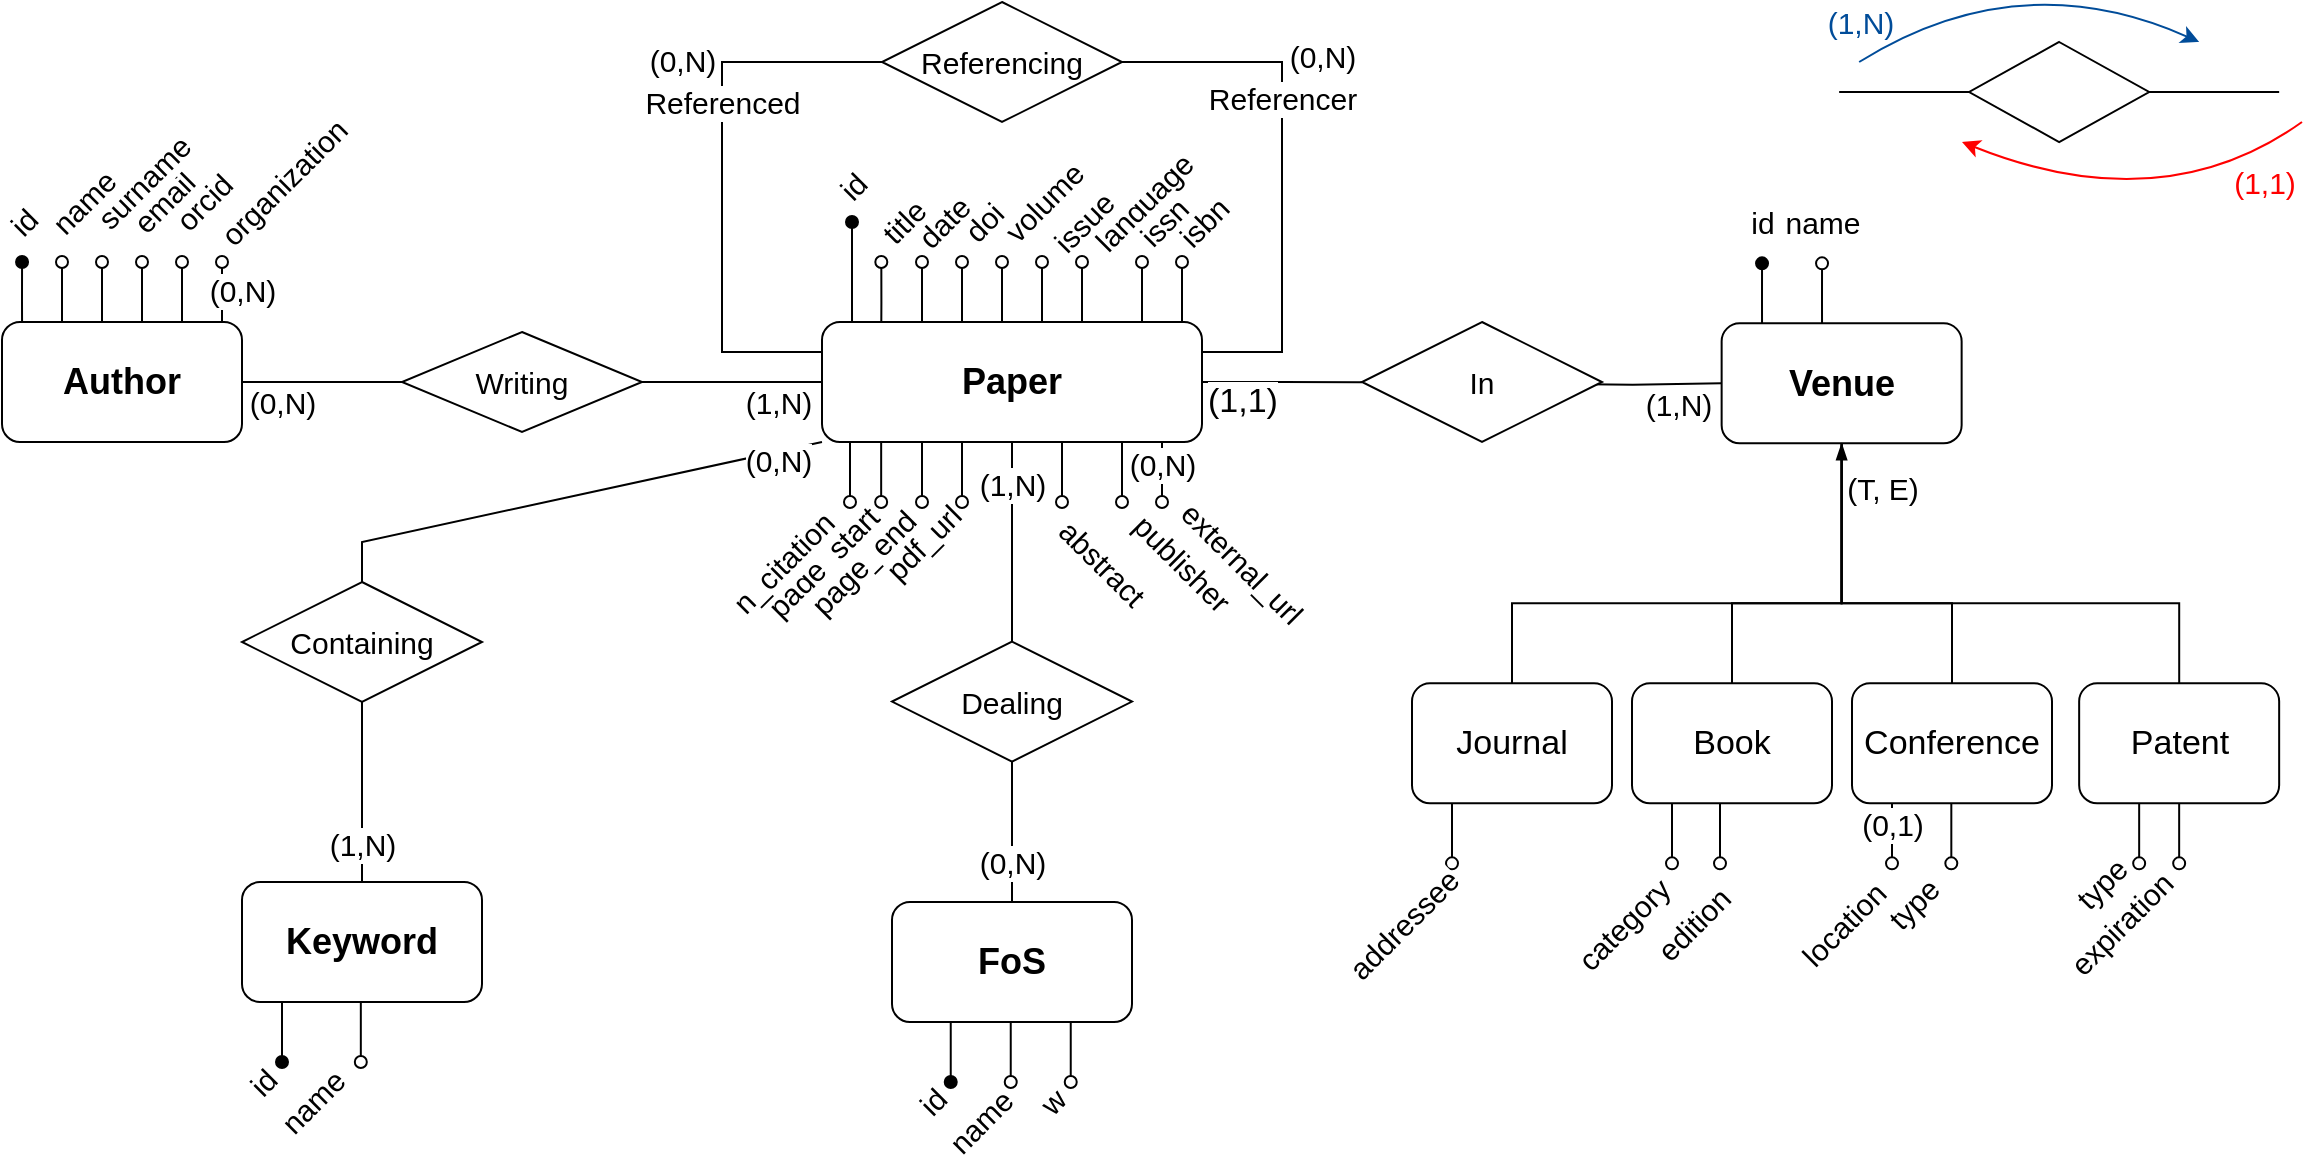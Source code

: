 <mxfile version="20.6.2" type="device"><diagram id="R2lEEEUBdFMjLlhIrx00" name="Page-1"><mxGraphModel dx="1736" dy="1080" grid="1" gridSize="10" guides="1" tooltips="1" connect="1" arrows="1" fold="1" page="1" pageScale="1" pageWidth="850" pageHeight="1100" math="0" shadow="0" extFonts="Permanent Marker^https://fonts.googleapis.com/css?family=Permanent+Marker"><root><mxCell id="0"/><mxCell id="1" parent="0"/><mxCell id="khOR6ba4NT8dTHRpVyi--28" style="edgeStyle=orthogonalEdgeStyle;rounded=0;orthogonalLoop=1;jettySize=auto;html=1;exitX=0.25;exitY=0;exitDx=0;exitDy=0;fontSize=15;endArrow=oval;endFill=1;" parent="1" edge="1"><mxGeometry relative="1" as="geometry"><mxPoint x="10.03" y="240" as="sourcePoint"/><mxPoint x="10.03" y="210" as="targetPoint"/><Array as="points"><mxPoint x="10.03" y="230"/><mxPoint x="10.03" y="230"/></Array></mxGeometry></mxCell><mxCell id="khOR6ba4NT8dTHRpVyi--33" value="id" style="edgeLabel;html=1;align=center;verticalAlign=middle;resizable=0;points=[];fontSize=15;rotation=-45;" parent="khOR6ba4NT8dTHRpVyi--28" vertex="1" connectable="0"><mxGeometry x="-0.244" relative="1" as="geometry"><mxPoint y="-39" as="offset"/></mxGeometry></mxCell><mxCell id="khOR6ba4NT8dTHRpVyi--88" style="edgeStyle=orthogonalEdgeStyle;rounded=0;orthogonalLoop=1;jettySize=auto;html=1;exitX=1;exitY=0.5;exitDx=0;exitDy=0;entryX=0;entryY=0.5;entryDx=0;entryDy=0;strokeWidth=1;fontSize=15;endArrow=none;endFill=0;" parent="1" source="khOR6ba4NT8dTHRpVyi--1" target="khOR6ba4NT8dTHRpVyi--81" edge="1"><mxGeometry relative="1" as="geometry"/></mxCell><mxCell id="khOR6ba4NT8dTHRpVyi--90" value="(0,N)" style="edgeLabel;html=1;align=center;verticalAlign=middle;resizable=0;points=[];fontSize=15;" parent="khOR6ba4NT8dTHRpVyi--88" vertex="1" connectable="0"><mxGeometry x="-0.287" y="-1" relative="1" as="geometry"><mxPoint x="-9" y="9" as="offset"/></mxGeometry></mxCell><mxCell id="khOR6ba4NT8dTHRpVyi--1" value="&lt;font size=&quot;1&quot; style=&quot;&quot;&gt;&lt;b style=&quot;font-size: 18px;&quot;&gt;Author&lt;/b&gt;&lt;/font&gt;" style="rounded=1;whiteSpace=wrap;html=1;" parent="1" vertex="1"><mxGeometry y="240" width="120" height="60" as="geometry"/></mxCell><mxCell id="khOR6ba4NT8dTHRpVyi--83" style="edgeStyle=orthogonalEdgeStyle;rounded=0;orthogonalLoop=1;jettySize=auto;html=1;exitX=1;exitY=0.25;exitDx=0;exitDy=0;entryX=1;entryY=0.5;entryDx=0;entryDy=0;strokeWidth=1;fontSize=15;endArrow=none;endFill=0;" parent="1" source="khOR6ba4NT8dTHRpVyi--5" target="khOR6ba4NT8dTHRpVyi--82" edge="1"><mxGeometry relative="1" as="geometry"><Array as="points"><mxPoint x="640" y="255"/><mxPoint x="640" y="110"/></Array></mxGeometry></mxCell><mxCell id="khOR6ba4NT8dTHRpVyi--85" value="(0,N)" style="edgeLabel;html=1;align=center;verticalAlign=middle;resizable=0;points=[];fontSize=15;" parent="khOR6ba4NT8dTHRpVyi--83" vertex="1" connectable="0"><mxGeometry x="-0.385" relative="1" as="geometry"><mxPoint x="20" y="-107" as="offset"/></mxGeometry></mxCell><mxCell id="khOR6ba4NT8dTHRpVyi--86" value="Referencer" style="edgeLabel;html=1;align=center;verticalAlign=middle;resizable=0;points=[];fontSize=15;" parent="khOR6ba4NT8dTHRpVyi--83" vertex="1" connectable="0"><mxGeometry x="-0.453" y="1" relative="1" as="geometry"><mxPoint x="1" y="-95" as="offset"/></mxGeometry></mxCell><mxCell id="rBlCk48inzjCgXpriZA9-5" style="edgeStyle=orthogonalEdgeStyle;rounded=0;orthogonalLoop=1;jettySize=auto;html=1;exitX=1;exitY=0.5;exitDx=0;exitDy=0;fontSize=17;endArrow=none;endFill=0;" parent="1" source="khOR6ba4NT8dTHRpVyi--5" edge="1"><mxGeometry relative="1" as="geometry"><mxPoint x="680" y="270.095" as="targetPoint"/></mxGeometry></mxCell><mxCell id="rBlCk48inzjCgXpriZA9-6" value="(1,1)" style="edgeLabel;html=1;align=center;verticalAlign=middle;resizable=0;points=[];fontSize=17;" parent="rBlCk48inzjCgXpriZA9-5" vertex="1" connectable="0"><mxGeometry x="-0.231" relative="1" as="geometry"><mxPoint x="-11" y="10" as="offset"/></mxGeometry></mxCell><mxCell id="khOR6ba4NT8dTHRpVyi--5" value="&lt;font size=&quot;1&quot; style=&quot;&quot;&gt;&lt;b style=&quot;font-size: 18px;&quot;&gt;Paper&lt;/b&gt;&lt;/font&gt;" style="rounded=1;whiteSpace=wrap;html=1;" parent="1" vertex="1"><mxGeometry x="410" y="240" width="190" height="60" as="geometry"/></mxCell><mxCell id="khOR6ba4NT8dTHRpVyi--97" style="edgeStyle=orthogonalEdgeStyle;rounded=0;orthogonalLoop=1;jettySize=auto;html=1;exitX=0.5;exitY=0;exitDx=0;exitDy=0;entryX=0.5;entryY=1;entryDx=0;entryDy=0;strokeWidth=1;fontSize=15;endArrow=none;endFill=0;" parent="1" source="khOR6ba4NT8dTHRpVyi--6" target="khOR6ba4NT8dTHRpVyi--92" edge="1"><mxGeometry relative="1" as="geometry"/></mxCell><mxCell id="khOR6ba4NT8dTHRpVyi--111" value="(0,N)" style="edgeLabel;html=1;align=center;verticalAlign=middle;resizable=0;points=[];fontSize=15;" parent="khOR6ba4NT8dTHRpVyi--97" vertex="1" connectable="0"><mxGeometry x="-0.711" y="-1" relative="1" as="geometry"><mxPoint x="-1" y="-10" as="offset"/></mxGeometry></mxCell><mxCell id="khOR6ba4NT8dTHRpVyi--6" value="&lt;font size=&quot;1&quot; style=&quot;&quot;&gt;&lt;b style=&quot;font-size: 18px;&quot;&gt;FoS&lt;/b&gt;&lt;/font&gt;" style="rounded=1;whiteSpace=wrap;html=1;" parent="1" vertex="1"><mxGeometry x="445" y="530" width="120" height="60" as="geometry"/></mxCell><mxCell id="mWLMtVnE_0PolQbJzcPT-12" style="edgeStyle=orthogonalEdgeStyle;rounded=0;orthogonalLoop=1;jettySize=auto;html=1;exitX=0.5;exitY=0;exitDx=0;exitDy=0;entryX=0.5;entryY=1;entryDx=0;entryDy=0;fontSize=15;endArrow=none;endFill=0;" parent="1" source="khOR6ba4NT8dTHRpVyi--7" target="mWLMtVnE_0PolQbJzcPT-7" edge="1"><mxGeometry relative="1" as="geometry"/></mxCell><mxCell id="mWLMtVnE_0PolQbJzcPT-13" value="(1,N)" style="edgeLabel;html=1;align=center;verticalAlign=middle;resizable=0;points=[];fontSize=15;" parent="mWLMtVnE_0PolQbJzcPT-12" vertex="1" connectable="0"><mxGeometry x="-0.281" y="1" relative="1" as="geometry"><mxPoint x="1" y="13" as="offset"/></mxGeometry></mxCell><mxCell id="khOR6ba4NT8dTHRpVyi--7" value="&lt;font size=&quot;1&quot; style=&quot;&quot;&gt;&lt;b style=&quot;font-size: 18px;&quot;&gt;Keyword&lt;/b&gt;&lt;/font&gt;" style="rounded=1;whiteSpace=wrap;html=1;" parent="1" vertex="1"><mxGeometry x="120" y="520" width="120" height="60" as="geometry"/></mxCell><mxCell id="khOR6ba4NT8dTHRpVyi--8" value="&lt;font size=&quot;1&quot; style=&quot;&quot;&gt;&lt;b style=&quot;font-size: 18px;&quot;&gt;Venue&lt;/b&gt;&lt;/font&gt;" style="rounded=1;whiteSpace=wrap;html=1;" parent="1" vertex="1"><mxGeometry x="859.82" y="240.67" width="120" height="60" as="geometry"/></mxCell><mxCell id="khOR6ba4NT8dTHRpVyi--34" style="edgeStyle=orthogonalEdgeStyle;rounded=0;orthogonalLoop=1;jettySize=auto;html=1;exitX=0.25;exitY=0;exitDx=0;exitDy=0;fontSize=15;endArrow=oval;endFill=0;" parent="1" edge="1"><mxGeometry relative="1" as="geometry"><mxPoint x="30" y="240" as="sourcePoint"/><mxPoint x="30" y="210" as="targetPoint"/><Array as="points"><mxPoint x="30" y="230"/><mxPoint x="30" y="230"/></Array></mxGeometry></mxCell><mxCell id="khOR6ba4NT8dTHRpVyi--35" value="name" style="edgeLabel;html=1;align=center;verticalAlign=middle;resizable=0;points=[];fontSize=15;rotation=-45;" parent="khOR6ba4NT8dTHRpVyi--34" vertex="1" connectable="0"><mxGeometry x="-0.244" relative="1" as="geometry"><mxPoint x="10" y="-49" as="offset"/></mxGeometry></mxCell><mxCell id="khOR6ba4NT8dTHRpVyi--36" style="edgeStyle=orthogonalEdgeStyle;rounded=0;orthogonalLoop=1;jettySize=auto;html=1;exitX=0.25;exitY=0;exitDx=0;exitDy=0;fontSize=15;endArrow=oval;endFill=0;" parent="1" edge="1"><mxGeometry relative="1" as="geometry"><mxPoint x="110" y="240" as="sourcePoint"/><mxPoint x="110" y="210" as="targetPoint"/><Array as="points"><mxPoint x="110" y="230"/><mxPoint x="110" y="230"/></Array></mxGeometry></mxCell><mxCell id="khOR6ba4NT8dTHRpVyi--37" value="organization" style="edgeLabel;html=1;align=center;verticalAlign=middle;resizable=0;points=[];fontSize=15;rotation=-45;" parent="khOR6ba4NT8dTHRpVyi--36" vertex="1" connectable="0"><mxGeometry x="-0.244" relative="1" as="geometry"><mxPoint x="30" y="-59" as="offset"/></mxGeometry></mxCell><mxCell id="khOR6ba4NT8dTHRpVyi--38" value="(0,N)" style="edgeLabel;html=1;align=center;verticalAlign=middle;resizable=0;points=[];fontSize=15;" parent="khOR6ba4NT8dTHRpVyi--36" vertex="1" connectable="0"><mxGeometry relative="1" as="geometry"><mxPoint x="10" y="-1" as="offset"/></mxGeometry></mxCell><mxCell id="khOR6ba4NT8dTHRpVyi--42" style="edgeStyle=orthogonalEdgeStyle;rounded=0;orthogonalLoop=1;jettySize=auto;html=1;exitX=0.25;exitY=0;exitDx=0;exitDy=0;fontSize=15;endArrow=oval;endFill=1;" parent="1" edge="1"><mxGeometry relative="1" as="geometry"><mxPoint x="880.02" y="240.67" as="sourcePoint"/><mxPoint x="880.02" y="210.67" as="targetPoint"/><Array as="points"><mxPoint x="880.02" y="230.67"/><mxPoint x="880.02" y="230.67"/></Array></mxGeometry></mxCell><mxCell id="khOR6ba4NT8dTHRpVyi--43" value="id" style="edgeLabel;html=1;align=center;verticalAlign=middle;resizable=0;points=[];fontSize=15;" parent="khOR6ba4NT8dTHRpVyi--42" vertex="1" connectable="0"><mxGeometry x="-0.244" relative="1" as="geometry"><mxPoint y="-39" as="offset"/></mxGeometry></mxCell><mxCell id="khOR6ba4NT8dTHRpVyi--44" style="edgeStyle=orthogonalEdgeStyle;rounded=0;orthogonalLoop=1;jettySize=auto;html=1;exitX=0.25;exitY=0;exitDx=0;exitDy=0;fontSize=15;endArrow=oval;endFill=0;" parent="1" edge="1"><mxGeometry relative="1" as="geometry"><mxPoint x="910.02" y="240.67" as="sourcePoint"/><mxPoint x="910.02" y="210.67" as="targetPoint"/><Array as="points"><mxPoint x="910.02" y="230.67"/><mxPoint x="910.02" y="230.67"/></Array></mxGeometry></mxCell><mxCell id="khOR6ba4NT8dTHRpVyi--45" value="name" style="edgeLabel;html=1;align=center;verticalAlign=middle;resizable=0;points=[];fontSize=15;" parent="khOR6ba4NT8dTHRpVyi--44" vertex="1" connectable="0"><mxGeometry x="-0.244" relative="1" as="geometry"><mxPoint y="-39" as="offset"/></mxGeometry></mxCell><mxCell id="khOR6ba4NT8dTHRpVyi--46" style="edgeStyle=orthogonalEdgeStyle;rounded=0;orthogonalLoop=1;jettySize=auto;html=1;exitX=0.25;exitY=0;exitDx=0;exitDy=0;fontSize=15;endArrow=oval;endFill=1;" parent="1" edge="1"><mxGeometry relative="1" as="geometry"><mxPoint x="425.01" y="240.0" as="sourcePoint"/><mxPoint x="425" y="190" as="targetPoint"/><Array as="points"><mxPoint x="425.01" y="230"/><mxPoint x="425.01" y="230"/></Array></mxGeometry></mxCell><mxCell id="khOR6ba4NT8dTHRpVyi--47" value="id" style="edgeLabel;html=1;align=center;verticalAlign=middle;resizable=0;points=[];fontSize=15;rotation=-45;" parent="khOR6ba4NT8dTHRpVyi--46" vertex="1" connectable="0"><mxGeometry x="-0.244" relative="1" as="geometry"><mxPoint y="-49" as="offset"/></mxGeometry></mxCell><mxCell id="khOR6ba4NT8dTHRpVyi--48" style="edgeStyle=orthogonalEdgeStyle;rounded=0;orthogonalLoop=1;jettySize=auto;html=1;exitX=0.25;exitY=0;exitDx=0;exitDy=0;fontSize=15;endArrow=oval;endFill=0;" parent="1" edge="1"><mxGeometry relative="1" as="geometry"><mxPoint x="439.66" y="240.0" as="sourcePoint"/><mxPoint x="439.66" y="210.0" as="targetPoint"/><Array as="points"><mxPoint x="439.66" y="230"/><mxPoint x="439.66" y="230"/></Array></mxGeometry></mxCell><mxCell id="khOR6ba4NT8dTHRpVyi--49" value="title" style="edgeLabel;html=1;align=center;verticalAlign=middle;resizable=0;points=[];fontSize=15;rotation=-45;" parent="khOR6ba4NT8dTHRpVyi--48" vertex="1" connectable="0"><mxGeometry x="-0.244" relative="1" as="geometry"><mxPoint x="10" y="-39" as="offset"/></mxGeometry></mxCell><mxCell id="khOR6ba4NT8dTHRpVyi--50" style="edgeStyle=orthogonalEdgeStyle;rounded=0;orthogonalLoop=1;jettySize=auto;html=1;exitX=0.25;exitY=0;exitDx=0;exitDy=0;fontSize=15;endArrow=oval;endFill=0;" parent="1" edge="1"><mxGeometry relative="1" as="geometry"><mxPoint x="460" y="240.0" as="sourcePoint"/><mxPoint x="460" y="210" as="targetPoint"/><Array as="points"><mxPoint x="460" y="230"/><mxPoint x="460" y="230"/></Array></mxGeometry></mxCell><mxCell id="khOR6ba4NT8dTHRpVyi--51" value="date" style="edgeLabel;html=1;align=center;verticalAlign=middle;resizable=0;points=[];fontSize=15;rotation=-45;" parent="khOR6ba4NT8dTHRpVyi--50" vertex="1" connectable="0"><mxGeometry x="-0.244" relative="1" as="geometry"><mxPoint x="10" y="-39" as="offset"/></mxGeometry></mxCell><mxCell id="khOR6ba4NT8dTHRpVyi--52" style="edgeStyle=orthogonalEdgeStyle;rounded=0;orthogonalLoop=1;jettySize=auto;html=1;exitX=0.25;exitY=0;exitDx=0;exitDy=0;fontSize=15;endArrow=oval;endFill=0;" parent="1" edge="1"><mxGeometry relative="1" as="geometry"><mxPoint x="480" y="240.0" as="sourcePoint"/><mxPoint x="480" y="210.0" as="targetPoint"/><Array as="points"><mxPoint x="480" y="230"/><mxPoint x="480" y="230"/></Array></mxGeometry></mxCell><mxCell id="khOR6ba4NT8dTHRpVyi--53" value="doi" style="edgeLabel;html=1;align=center;verticalAlign=middle;resizable=0;points=[];fontSize=15;rotation=-45;" parent="khOR6ba4NT8dTHRpVyi--52" vertex="1" connectable="0"><mxGeometry x="-0.244" relative="1" as="geometry"><mxPoint x="10" y="-39" as="offset"/></mxGeometry></mxCell><mxCell id="khOR6ba4NT8dTHRpVyi--61" style="edgeStyle=orthogonalEdgeStyle;rounded=0;orthogonalLoop=1;jettySize=auto;html=1;exitX=0.25;exitY=1;exitDx=0;exitDy=0;strokeWidth=1;fontSize=15;endArrow=oval;endFill=0;" parent="1" edge="1"><mxGeometry relative="1" as="geometry"><mxPoint x="439.58" y="300" as="sourcePoint"/><mxPoint x="439.58" y="330" as="targetPoint"/></mxGeometry></mxCell><mxCell id="khOR6ba4NT8dTHRpVyi--62" value="page_start" style="edgeLabel;html=1;align=center;verticalAlign=middle;resizable=0;points=[];fontSize=15;rotation=-45;" parent="khOR6ba4NT8dTHRpVyi--61" vertex="1" connectable="0"><mxGeometry x="-0.727" relative="1" as="geometry"><mxPoint x="-30" y="56" as="offset"/></mxGeometry></mxCell><mxCell id="khOR6ba4NT8dTHRpVyi--63" style="edgeStyle=orthogonalEdgeStyle;rounded=0;orthogonalLoop=1;jettySize=auto;html=1;exitX=0.25;exitY=1;exitDx=0;exitDy=0;strokeWidth=1;fontSize=15;endArrow=oval;endFill=0;" parent="1" edge="1"><mxGeometry relative="1" as="geometry"><mxPoint x="460" y="300" as="sourcePoint"/><mxPoint x="460" y="330" as="targetPoint"/></mxGeometry></mxCell><mxCell id="khOR6ba4NT8dTHRpVyi--64" value="page_end" style="edgeLabel;html=1;align=center;verticalAlign=middle;resizable=0;points=[];fontSize=15;rotation=-45;" parent="khOR6ba4NT8dTHRpVyi--63" vertex="1" connectable="0"><mxGeometry x="-0.727" relative="1" as="geometry"><mxPoint x="-30" y="56" as="offset"/></mxGeometry></mxCell><mxCell id="khOR6ba4NT8dTHRpVyi--65" style="edgeStyle=orthogonalEdgeStyle;rounded=0;orthogonalLoop=1;jettySize=auto;html=1;exitX=0.25;exitY=1;exitDx=0;exitDy=0;strokeWidth=1;fontSize=15;endArrow=oval;endFill=0;" parent="1" edge="1"><mxGeometry relative="1" as="geometry"><mxPoint x="424" y="300" as="sourcePoint"/><mxPoint x="424" y="330" as="targetPoint"/></mxGeometry></mxCell><mxCell id="khOR6ba4NT8dTHRpVyi--66" value="n_citation" style="edgeLabel;html=1;align=center;verticalAlign=middle;resizable=0;points=[];fontSize=15;rotation=-45;" parent="khOR6ba4NT8dTHRpVyi--65" vertex="1" connectable="0"><mxGeometry x="-0.727" relative="1" as="geometry"><mxPoint x="-34" y="56" as="offset"/></mxGeometry></mxCell><mxCell id="khOR6ba4NT8dTHRpVyi--69" style="edgeStyle=orthogonalEdgeStyle;rounded=0;orthogonalLoop=1;jettySize=auto;html=1;exitX=0.25;exitY=1;exitDx=0;exitDy=0;strokeWidth=1;fontSize=15;endArrow=oval;endFill=0;" parent="1" edge="1"><mxGeometry relative="1" as="geometry"><mxPoint x="560.0" y="300" as="sourcePoint"/><mxPoint x="560.0" y="330.0" as="targetPoint"/></mxGeometry></mxCell><mxCell id="khOR6ba4NT8dTHRpVyi--70" value="publisher" style="edgeLabel;html=1;align=center;verticalAlign=middle;resizable=0;points=[];fontSize=15;rotation=45;" parent="khOR6ba4NT8dTHRpVyi--69" vertex="1" connectable="0"><mxGeometry x="-0.727" relative="1" as="geometry"><mxPoint x="30" y="56" as="offset"/></mxGeometry></mxCell><mxCell id="khOR6ba4NT8dTHRpVyi--89" style="edgeStyle=orthogonalEdgeStyle;rounded=0;orthogonalLoop=1;jettySize=auto;html=1;exitX=1;exitY=0.5;exitDx=0;exitDy=0;entryX=0;entryY=0.5;entryDx=0;entryDy=0;strokeWidth=1;fontSize=15;endArrow=none;endFill=0;" parent="1" source="khOR6ba4NT8dTHRpVyi--81" target="khOR6ba4NT8dTHRpVyi--5" edge="1"><mxGeometry relative="1" as="geometry"/></mxCell><mxCell id="khOR6ba4NT8dTHRpVyi--91" value="(1,N)" style="edgeLabel;html=1;align=center;verticalAlign=middle;resizable=0;points=[];fontSize=15;" parent="khOR6ba4NT8dTHRpVyi--89" vertex="1" connectable="0"><mxGeometry x="0.743" relative="1" as="geometry"><mxPoint x="-11" y="10" as="offset"/></mxGeometry></mxCell><mxCell id="khOR6ba4NT8dTHRpVyi--81" value="Writing" style="shape=rhombus;perimeter=rhombusPerimeter;whiteSpace=wrap;html=1;align=center;fontSize=15;" parent="1" vertex="1"><mxGeometry x="200" y="245" width="120" height="50" as="geometry"/></mxCell><mxCell id="khOR6ba4NT8dTHRpVyi--84" style="edgeStyle=orthogonalEdgeStyle;rounded=0;orthogonalLoop=1;jettySize=auto;html=1;exitX=0;exitY=0.5;exitDx=0;exitDy=0;entryX=0;entryY=0.25;entryDx=0;entryDy=0;strokeWidth=1;fontSize=15;endArrow=none;endFill=0;" parent="1" source="khOR6ba4NT8dTHRpVyi--82" target="khOR6ba4NT8dTHRpVyi--5" edge="1"><mxGeometry relative="1" as="geometry"><Array as="points"><mxPoint x="360" y="110"/><mxPoint x="360" y="255"/></Array></mxGeometry></mxCell><mxCell id="khOR6ba4NT8dTHRpVyi--87" value="Referenced" style="edgeLabel;html=1;align=center;verticalAlign=middle;resizable=0;points=[];fontSize=15;" parent="khOR6ba4NT8dTHRpVyi--84" vertex="1" connectable="0"><mxGeometry x="0.514" y="1" relative="1" as="geometry"><mxPoint x="-1" y="-108" as="offset"/></mxGeometry></mxCell><mxCell id="j9u3oQHftUswpdvVlo3_-1" value="&lt;span style=&quot;font-size: 15px;&quot;&gt;(0,N)&lt;/span&gt;" style="edgeLabel;html=1;align=center;verticalAlign=middle;resizable=0;points=[];" vertex="1" connectable="0" parent="khOR6ba4NT8dTHRpVyi--84"><mxGeometry x="-0.425" y="-1" relative="1" as="geometry"><mxPoint x="-21" as="offset"/></mxGeometry></mxCell><mxCell id="khOR6ba4NT8dTHRpVyi--82" value="Referencing" style="shape=rhombus;perimeter=rhombusPerimeter;whiteSpace=wrap;html=1;align=center;fontSize=15;" parent="1" vertex="1"><mxGeometry x="440" y="80" width="120" height="60" as="geometry"/></mxCell><mxCell id="khOR6ba4NT8dTHRpVyi--92" value="Dealing" style="shape=rhombus;perimeter=rhombusPerimeter;whiteSpace=wrap;html=1;align=center;fontSize=15;" parent="1" vertex="1"><mxGeometry x="445" y="399.79" width="120" height="60" as="geometry"/></mxCell><mxCell id="khOR6ba4NT8dTHRpVyi--98" style="edgeStyle=orthogonalEdgeStyle;rounded=0;orthogonalLoop=1;jettySize=auto;html=1;exitX=0.25;exitY=0;exitDx=0;exitDy=0;fontSize=15;endArrow=oval;endFill=0;" parent="1" edge="1"><mxGeometry relative="1" as="geometry"><mxPoint x="500" y="240" as="sourcePoint"/><mxPoint x="500" y="210" as="targetPoint"/><Array as="points"><mxPoint x="500" y="230"/><mxPoint x="500" y="230"/></Array></mxGeometry></mxCell><mxCell id="khOR6ba4NT8dTHRpVyi--99" value="volume" style="edgeLabel;html=1;align=center;verticalAlign=middle;resizable=0;points=[];fontSize=15;rotation=-45;" parent="khOR6ba4NT8dTHRpVyi--98" vertex="1" connectable="0"><mxGeometry x="-0.244" relative="1" as="geometry"><mxPoint x="20" y="-49" as="offset"/></mxGeometry></mxCell><mxCell id="khOR6ba4NT8dTHRpVyi--100" style="edgeStyle=orthogonalEdgeStyle;rounded=0;orthogonalLoop=1;jettySize=auto;html=1;exitX=0.25;exitY=0;exitDx=0;exitDy=0;fontSize=15;endArrow=oval;endFill=0;" parent="1" edge="1"><mxGeometry relative="1" as="geometry"><mxPoint x="520" y="240" as="sourcePoint"/><mxPoint x="520" y="210" as="targetPoint"/><Array as="points"><mxPoint x="520" y="230"/><mxPoint x="520" y="230"/></Array></mxGeometry></mxCell><mxCell id="khOR6ba4NT8dTHRpVyi--101" value="issue" style="edgeLabel;html=1;align=center;verticalAlign=middle;resizable=0;points=[];fontSize=15;rotation=-45;" parent="khOR6ba4NT8dTHRpVyi--100" vertex="1" connectable="0"><mxGeometry x="-0.244" relative="1" as="geometry"><mxPoint x="20" y="-39" as="offset"/></mxGeometry></mxCell><mxCell id="khOR6ba4NT8dTHRpVyi--104" style="edgeStyle=orthogonalEdgeStyle;rounded=0;orthogonalLoop=1;jettySize=auto;html=1;exitX=0.25;exitY=1;exitDx=0;exitDy=0;strokeWidth=1;fontSize=15;endArrow=oval;endFill=0;" parent="1" edge="1"><mxGeometry relative="1" as="geometry"><mxPoint x="504.37" y="590" as="sourcePoint"/><mxPoint x="504.37" y="620" as="targetPoint"/></mxGeometry></mxCell><mxCell id="khOR6ba4NT8dTHRpVyi--105" value="name" style="edgeLabel;html=1;align=center;verticalAlign=middle;resizable=0;points=[];fontSize=15;rotation=-45;" parent="khOR6ba4NT8dTHRpVyi--104" vertex="1" connectable="0"><mxGeometry x="-0.727" relative="1" as="geometry"><mxPoint x="-16" y="46" as="offset"/></mxGeometry></mxCell><mxCell id="khOR6ba4NT8dTHRpVyi--106" style="edgeStyle=orthogonalEdgeStyle;rounded=0;orthogonalLoop=1;jettySize=auto;html=1;exitX=0.25;exitY=1;exitDx=0;exitDy=0;strokeWidth=1;fontSize=15;endArrow=oval;endFill=0;" parent="1" edge="1"><mxGeometry relative="1" as="geometry"><mxPoint x="534.37" y="590" as="sourcePoint"/><mxPoint x="534.37" y="620" as="targetPoint"/></mxGeometry></mxCell><mxCell id="khOR6ba4NT8dTHRpVyi--107" value="w" style="edgeLabel;html=1;align=center;verticalAlign=middle;resizable=0;points=[];fontSize=15;rotation=-45;" parent="khOR6ba4NT8dTHRpVyi--106" vertex="1" connectable="0"><mxGeometry x="-0.727" relative="1" as="geometry"><mxPoint x="-10" y="36" as="offset"/></mxGeometry></mxCell><mxCell id="khOR6ba4NT8dTHRpVyi--108" style="edgeStyle=orthogonalEdgeStyle;rounded=0;orthogonalLoop=1;jettySize=auto;html=1;exitX=0.25;exitY=1;exitDx=0;exitDy=0;strokeWidth=1;fontSize=15;endArrow=oval;endFill=1;" parent="1" edge="1"><mxGeometry relative="1" as="geometry"><mxPoint x="474.37" y="590" as="sourcePoint"/><mxPoint x="474.37" y="620" as="targetPoint"/></mxGeometry></mxCell><mxCell id="khOR6ba4NT8dTHRpVyi--109" value="id" style="edgeLabel;html=1;align=center;verticalAlign=middle;resizable=0;points=[];fontSize=15;rotation=-45;" parent="khOR6ba4NT8dTHRpVyi--108" vertex="1" connectable="0"><mxGeometry x="-0.727" relative="1" as="geometry"><mxPoint x="-10" y="36" as="offset"/></mxGeometry></mxCell><mxCell id="mWLMtVnE_0PolQbJzcPT-1" style="edgeStyle=orthogonalEdgeStyle;rounded=0;orthogonalLoop=1;jettySize=auto;html=1;exitX=0.25;exitY=1;exitDx=0;exitDy=0;strokeWidth=1;fontSize=15;endArrow=oval;endFill=1;" parent="1" edge="1"><mxGeometry relative="1" as="geometry"><mxPoint x="140" y="580" as="sourcePoint"/><mxPoint x="140" y="610" as="targetPoint"/></mxGeometry></mxCell><mxCell id="mWLMtVnE_0PolQbJzcPT-2" value="id" style="edgeLabel;html=1;align=center;verticalAlign=middle;resizable=0;points=[];fontSize=15;rotation=-45;" parent="mWLMtVnE_0PolQbJzcPT-1" vertex="1" connectable="0"><mxGeometry x="-0.727" relative="1" as="geometry"><mxPoint x="-10" y="36" as="offset"/></mxGeometry></mxCell><mxCell id="mWLMtVnE_0PolQbJzcPT-3" style="edgeStyle=orthogonalEdgeStyle;rounded=0;orthogonalLoop=1;jettySize=auto;html=1;exitX=0.25;exitY=1;exitDx=0;exitDy=0;strokeWidth=1;fontSize=15;endArrow=oval;endFill=0;" parent="1" edge="1"><mxGeometry relative="1" as="geometry"><mxPoint x="179.41" y="580" as="sourcePoint"/><mxPoint x="179.41" y="610" as="targetPoint"/></mxGeometry></mxCell><mxCell id="mWLMtVnE_0PolQbJzcPT-4" value="name" style="edgeLabel;html=1;align=center;verticalAlign=middle;resizable=0;points=[];fontSize=15;rotation=-45;" parent="mWLMtVnE_0PolQbJzcPT-3" vertex="1" connectable="0"><mxGeometry x="-0.727" relative="1" as="geometry"><mxPoint x="-25" y="46" as="offset"/></mxGeometry></mxCell><mxCell id="mWLMtVnE_0PolQbJzcPT-7" value="Containing" style="shape=rhombus;perimeter=rhombusPerimeter;whiteSpace=wrap;html=1;align=center;fontSize=15;" parent="1" vertex="1"><mxGeometry x="120" y="370" width="120" height="60" as="geometry"/></mxCell><mxCell id="mWLMtVnE_0PolQbJzcPT-10" value="" style="endArrow=none;html=1;rounded=0;exitX=0.5;exitY=0;exitDx=0;exitDy=0;entryX=0;entryY=1;entryDx=0;entryDy=0;" parent="1" source="mWLMtVnE_0PolQbJzcPT-7" target="khOR6ba4NT8dTHRpVyi--5" edge="1"><mxGeometry width="50" height="50" relative="1" as="geometry"><mxPoint x="500" y="480" as="sourcePoint"/><mxPoint x="550" y="430" as="targetPoint"/><Array as="points"><mxPoint x="180" y="350"/></Array></mxGeometry></mxCell><mxCell id="mWLMtVnE_0PolQbJzcPT-11" value="(0,N)" style="edgeLabel;html=1;align=center;verticalAlign=middle;resizable=0;points=[];fontSize=15;" parent="mWLMtVnE_0PolQbJzcPT-10" vertex="1" connectable="0"><mxGeometry x="0.232" y="3" relative="1" as="geometry"><mxPoint x="74" y="-9" as="offset"/></mxGeometry></mxCell><mxCell id="mWLMtVnE_0PolQbJzcPT-14" style="edgeStyle=orthogonalEdgeStyle;rounded=0;orthogonalLoop=1;jettySize=auto;html=1;exitX=0.25;exitY=1;exitDx=0;exitDy=0;strokeWidth=1;fontSize=15;endArrow=oval;endFill=0;" parent="1" edge="1"><mxGeometry relative="1" as="geometry"><mxPoint x="530" y="300" as="sourcePoint"/><mxPoint x="530" y="330.0" as="targetPoint"/></mxGeometry></mxCell><mxCell id="mWLMtVnE_0PolQbJzcPT-15" value="abstract" style="edgeLabel;html=1;align=center;verticalAlign=middle;resizable=0;points=[];fontSize=15;rotation=45;" parent="mWLMtVnE_0PolQbJzcPT-14" vertex="1" connectable="0"><mxGeometry x="-0.727" relative="1" as="geometry"><mxPoint x="20" y="56" as="offset"/></mxGeometry></mxCell><mxCell id="mWLMtVnE_0PolQbJzcPT-17" style="edgeStyle=orthogonalEdgeStyle;rounded=0;orthogonalLoop=1;jettySize=auto;html=1;exitX=0.25;exitY=0;exitDx=0;exitDy=0;fontSize=15;endArrow=oval;endFill=0;" parent="1" edge="1"><mxGeometry relative="1" as="geometry"><mxPoint x="540" y="240" as="sourcePoint"/><mxPoint x="540" y="210" as="targetPoint"/><Array as="points"><mxPoint x="540" y="230"/><mxPoint x="540" y="230"/></Array></mxGeometry></mxCell><mxCell id="mWLMtVnE_0PolQbJzcPT-18" value="language" style="edgeLabel;html=1;align=center;verticalAlign=middle;resizable=0;points=[];fontSize=15;rotation=-45;" parent="mWLMtVnE_0PolQbJzcPT-17" vertex="1" connectable="0"><mxGeometry x="-0.244" relative="1" as="geometry"><mxPoint x="30" y="-49" as="offset"/></mxGeometry></mxCell><mxCell id="mWLMtVnE_0PolQbJzcPT-19" style="edgeStyle=orthogonalEdgeStyle;rounded=0;orthogonalLoop=1;jettySize=auto;html=1;exitX=0.25;exitY=0;exitDx=0;exitDy=0;fontSize=15;endArrow=oval;endFill=0;" parent="1" edge="1"><mxGeometry relative="1" as="geometry"><mxPoint x="70" y="240" as="sourcePoint"/><mxPoint x="70" y="210" as="targetPoint"/><Array as="points"><mxPoint x="70" y="230"/><mxPoint x="70" y="230"/></Array></mxGeometry></mxCell><mxCell id="mWLMtVnE_0PolQbJzcPT-20" value="email" style="edgeLabel;html=1;align=center;verticalAlign=middle;resizable=0;points=[];fontSize=15;rotation=-45;" parent="mWLMtVnE_0PolQbJzcPT-19" vertex="1" connectable="0"><mxGeometry x="-0.244" relative="1" as="geometry"><mxPoint x="10" y="-49" as="offset"/></mxGeometry></mxCell><mxCell id="mWLMtVnE_0PolQbJzcPT-21" style="edgeStyle=orthogonalEdgeStyle;rounded=0;orthogonalLoop=1;jettySize=auto;html=1;exitX=0.25;exitY=0;exitDx=0;exitDy=0;fontSize=15;endArrow=oval;endFill=0;" parent="1" edge="1"><mxGeometry relative="1" as="geometry"><mxPoint x="90" y="240" as="sourcePoint"/><mxPoint x="90" y="210" as="targetPoint"/><Array as="points"><mxPoint x="90" y="230"/><mxPoint x="90" y="230"/></Array></mxGeometry></mxCell><mxCell id="mWLMtVnE_0PolQbJzcPT-22" value="orcid" style="edgeLabel;html=1;align=center;verticalAlign=middle;resizable=0;points=[];fontSize=15;rotation=-45;" parent="mWLMtVnE_0PolQbJzcPT-21" vertex="1" connectable="0"><mxGeometry x="-0.244" relative="1" as="geometry"><mxPoint x="10" y="-49" as="offset"/></mxGeometry></mxCell><mxCell id="mWLMtVnE_0PolQbJzcPT-26" value="" style="endArrow=none;html=1;rounded=0;fontSize=15;entryX=0.5;entryY=1;entryDx=0;entryDy=0;exitX=0.5;exitY=0;exitDx=0;exitDy=0;" parent="1" source="khOR6ba4NT8dTHRpVyi--92" target="khOR6ba4NT8dTHRpVyi--5" edge="1"><mxGeometry width="50" height="50" relative="1" as="geometry"><mxPoint x="460" y="420" as="sourcePoint"/><mxPoint x="510" y="370" as="targetPoint"/></mxGeometry></mxCell><mxCell id="mWLMtVnE_0PolQbJzcPT-27" value="(1,N)" style="edgeLabel;html=1;align=center;verticalAlign=middle;resizable=0;points=[];fontSize=15;" parent="mWLMtVnE_0PolQbJzcPT-26" vertex="1" connectable="0"><mxGeometry x="0.737" y="-2" relative="1" as="geometry"><mxPoint x="-2" y="7" as="offset"/></mxGeometry></mxCell><mxCell id="mWLMtVnE_0PolQbJzcPT-30" style="edgeStyle=orthogonalEdgeStyle;rounded=0;orthogonalLoop=1;jettySize=auto;html=1;exitX=1;exitY=0.5;exitDx=0;exitDy=0;entryX=0;entryY=0.5;entryDx=0;entryDy=0;fontSize=15;endArrow=none;endFill=0;startArrow=none;" parent="1" target="khOR6ba4NT8dTHRpVyi--8" edge="1"><mxGeometry relative="1" as="geometry"><mxPoint x="770" y="270.88" as="sourcePoint"/></mxGeometry></mxCell><mxCell id="mWLMtVnE_0PolQbJzcPT-32" value="(1,N)" style="edgeLabel;html=1;align=center;verticalAlign=middle;resizable=0;points=[];fontSize=15;" parent="mWLMtVnE_0PolQbJzcPT-30" vertex="1" connectable="0"><mxGeometry x="0.656" y="-1" relative="1" as="geometry"><mxPoint x="-7" y="9" as="offset"/></mxGeometry></mxCell><mxCell id="mWLMtVnE_0PolQbJzcPT-33" style="edgeStyle=orthogonalEdgeStyle;rounded=0;orthogonalLoop=1;jettySize=auto;html=1;exitX=0.25;exitY=0;exitDx=0;exitDy=0;fontSize=15;endArrow=oval;endFill=0;" parent="1" edge="1"><mxGeometry relative="1" as="geometry"><mxPoint x="570" y="240" as="sourcePoint"/><mxPoint x="570" y="210" as="targetPoint"/><Array as="points"><mxPoint x="570" y="230"/><mxPoint x="570" y="230"/></Array></mxGeometry></mxCell><mxCell id="mWLMtVnE_0PolQbJzcPT-34" value="issn" style="edgeLabel;html=1;align=center;verticalAlign=middle;resizable=0;points=[];fontSize=15;rotation=-45;" parent="mWLMtVnE_0PolQbJzcPT-33" vertex="1" connectable="0"><mxGeometry x="-0.244" relative="1" as="geometry"><mxPoint x="10" y="-39" as="offset"/></mxGeometry></mxCell><mxCell id="mWLMtVnE_0PolQbJzcPT-37" style="edgeStyle=orthogonalEdgeStyle;rounded=0;orthogonalLoop=1;jettySize=auto;html=1;exitX=0.25;exitY=1;exitDx=0;exitDy=0;strokeWidth=1;fontSize=15;endArrow=oval;endFill=0;" parent="1" edge="1"><mxGeometry relative="1" as="geometry"><mxPoint x="480" y="300" as="sourcePoint"/><mxPoint x="480" y="330" as="targetPoint"/></mxGeometry></mxCell><mxCell id="mWLMtVnE_0PolQbJzcPT-38" value="pdf_url" style="edgeLabel;html=1;align=center;verticalAlign=middle;resizable=0;points=[];fontSize=15;rotation=-45;" parent="mWLMtVnE_0PolQbJzcPT-37" vertex="1" connectable="0"><mxGeometry x="-0.727" relative="1" as="geometry"><mxPoint x="-20" y="46" as="offset"/></mxGeometry></mxCell><mxCell id="mWLMtVnE_0PolQbJzcPT-41" style="edgeStyle=orthogonalEdgeStyle;rounded=0;orthogonalLoop=1;jettySize=auto;html=1;exitX=0.25;exitY=1;exitDx=0;exitDy=0;strokeWidth=1;fontSize=15;endArrow=oval;endFill=0;" parent="1" edge="1"><mxGeometry relative="1" as="geometry"><mxPoint x="580" y="300" as="sourcePoint"/><mxPoint x="580" y="330.0" as="targetPoint"/></mxGeometry></mxCell><mxCell id="mWLMtVnE_0PolQbJzcPT-42" value="external_url" style="edgeLabel;html=1;align=center;verticalAlign=middle;resizable=0;points=[];fontSize=15;rotation=45;" parent="mWLMtVnE_0PolQbJzcPT-41" vertex="1" connectable="0"><mxGeometry x="-0.727" relative="1" as="geometry"><mxPoint x="40" y="56" as="offset"/></mxGeometry></mxCell><mxCell id="mWLMtVnE_0PolQbJzcPT-43" value="(0,N)" style="edgeLabel;html=1;align=center;verticalAlign=middle;resizable=0;points=[];fontSize=15;" parent="mWLMtVnE_0PolQbJzcPT-41" vertex="1" connectable="0"><mxGeometry x="-0.702" relative="1" as="geometry"><mxPoint y="6" as="offset"/></mxGeometry></mxCell><mxCell id="mWLMtVnE_0PolQbJzcPT-80" style="edgeStyle=orthogonalEdgeStyle;rounded=0;orthogonalLoop=1;jettySize=auto;html=1;entryX=0.5;entryY=1;entryDx=0;entryDy=0;strokeColor=#000000;fontSize=15;fontColor=#000000;endArrow=none;endFill=0;" parent="1" source="mWLMtVnE_0PolQbJzcPT-54" target="khOR6ba4NT8dTHRpVyi--8" edge="1"><mxGeometry relative="1" as="geometry"><Array as="points"><mxPoint x="755" y="380.67"/><mxPoint x="920" y="380.67"/></Array></mxGeometry></mxCell><mxCell id="mWLMtVnE_0PolQbJzcPT-54" value="&lt;font style=&quot;font-size: 17px;&quot;&gt;Journal&lt;/font&gt;" style="rounded=1;whiteSpace=wrap;html=1;" parent="1" vertex="1"><mxGeometry x="705" y="420.67" width="100" height="60" as="geometry"/></mxCell><mxCell id="mWLMtVnE_0PolQbJzcPT-81" style="edgeStyle=orthogonalEdgeStyle;rounded=0;orthogonalLoop=1;jettySize=auto;html=1;exitX=0.5;exitY=0;exitDx=0;exitDy=0;entryX=0.5;entryY=1;entryDx=0;entryDy=0;strokeColor=#000000;fontSize=15;fontColor=#000000;endArrow=none;endFill=0;" parent="1" source="mWLMtVnE_0PolQbJzcPT-57" target="khOR6ba4NT8dTHRpVyi--8" edge="1"><mxGeometry relative="1" as="geometry"><Array as="points"><mxPoint x="865" y="380.67"/><mxPoint x="920" y="380.67"/></Array></mxGeometry></mxCell><mxCell id="mWLMtVnE_0PolQbJzcPT-57" value="&lt;font style=&quot;font-size: 17px;&quot;&gt;Book&lt;/font&gt;" style="rounded=1;whiteSpace=wrap;html=1;" parent="1" vertex="1"><mxGeometry x="815.0" y="420.67" width="100" height="60" as="geometry"/></mxCell><mxCell id="mWLMtVnE_0PolQbJzcPT-82" style="edgeStyle=orthogonalEdgeStyle;rounded=0;orthogonalLoop=1;jettySize=auto;html=1;exitX=0.5;exitY=0;exitDx=0;exitDy=0;entryX=0.5;entryY=1;entryDx=0;entryDy=0;strokeColor=#000000;fontSize=15;fontColor=#000000;endArrow=none;endFill=0;" parent="1" source="mWLMtVnE_0PolQbJzcPT-58" target="khOR6ba4NT8dTHRpVyi--8" edge="1"><mxGeometry relative="1" as="geometry"><Array as="points"><mxPoint x="975" y="380.67"/><mxPoint x="920" y="380.67"/></Array></mxGeometry></mxCell><mxCell id="mWLMtVnE_0PolQbJzcPT-58" value="&lt;font style=&quot;font-size: 17px;&quot;&gt;Conference&lt;/font&gt;" style="rounded=1;whiteSpace=wrap;html=1;" parent="1" vertex="1"><mxGeometry x="925.0" y="420.67" width="100" height="60" as="geometry"/></mxCell><mxCell id="mWLMtVnE_0PolQbJzcPT-83" style="edgeStyle=orthogonalEdgeStyle;rounded=0;orthogonalLoop=1;jettySize=auto;html=1;entryX=0.5;entryY=1;entryDx=0;entryDy=0;strokeColor=#000000;fontSize=15;fontColor=#000000;endArrow=blockThin;endFill=1;" parent="1" source="mWLMtVnE_0PolQbJzcPT-59" target="khOR6ba4NT8dTHRpVyi--8" edge="1"><mxGeometry relative="1" as="geometry"><Array as="points"><mxPoint x="1089" y="380.67"/><mxPoint x="920" y="380.67"/></Array></mxGeometry></mxCell><mxCell id="mWLMtVnE_0PolQbJzcPT-85" value="(T, E)" style="edgeLabel;html=1;align=center;verticalAlign=middle;resizable=0;points=[];fontSize=15;fontColor=#000000;" parent="mWLMtVnE_0PolQbJzcPT-83" vertex="1" connectable="0"><mxGeometry x="0.848" relative="1" as="geometry"><mxPoint x="20" as="offset"/></mxGeometry></mxCell><mxCell id="mWLMtVnE_0PolQbJzcPT-59" value="&lt;font style=&quot;font-size: 17px;&quot;&gt;Patent&lt;/font&gt;" style="rounded=1;whiteSpace=wrap;html=1;" parent="1" vertex="1"><mxGeometry x="1038.58" y="420.67" width="100" height="60" as="geometry"/></mxCell><mxCell id="mWLMtVnE_0PolQbJzcPT-60" style="edgeStyle=orthogonalEdgeStyle;rounded=0;orthogonalLoop=1;jettySize=auto;html=1;exitX=0.25;exitY=1;exitDx=0;exitDy=0;strokeWidth=1;fontSize=15;endArrow=oval;endFill=0;" parent="1" edge="1"><mxGeometry relative="1" as="geometry"><mxPoint x="835.0" y="480.67" as="sourcePoint"/><mxPoint x="835.0" y="510.67" as="targetPoint"/></mxGeometry></mxCell><mxCell id="mWLMtVnE_0PolQbJzcPT-61" value="category" style="edgeLabel;html=1;align=center;verticalAlign=middle;resizable=0;points=[];fontSize=15;rotation=-45;" parent="mWLMtVnE_0PolQbJzcPT-60" vertex="1" connectable="0"><mxGeometry x="-0.727" relative="1" as="geometry"><mxPoint x="-25" y="56" as="offset"/></mxGeometry></mxCell><mxCell id="mWLMtVnE_0PolQbJzcPT-62" style="edgeStyle=orthogonalEdgeStyle;rounded=0;orthogonalLoop=1;jettySize=auto;html=1;exitX=0.25;exitY=1;exitDx=0;exitDy=0;strokeWidth=1;fontSize=15;endArrow=oval;endFill=0;" parent="1" edge="1"><mxGeometry relative="1" as="geometry"><mxPoint x="859.0" y="480.67" as="sourcePoint"/><mxPoint x="859.0" y="510.67" as="targetPoint"/></mxGeometry></mxCell><mxCell id="mWLMtVnE_0PolQbJzcPT-63" value="edition" style="edgeLabel;html=1;align=center;verticalAlign=middle;resizable=0;points=[];fontSize=15;rotation=-45;" parent="mWLMtVnE_0PolQbJzcPT-62" vertex="1" connectable="0"><mxGeometry x="-0.727" relative="1" as="geometry"><mxPoint x="-14" y="56" as="offset"/></mxGeometry></mxCell><mxCell id="mWLMtVnE_0PolQbJzcPT-64" style="edgeStyle=orthogonalEdgeStyle;rounded=0;orthogonalLoop=1;jettySize=auto;html=1;exitX=0.25;exitY=1;exitDx=0;exitDy=0;strokeWidth=1;fontSize=15;endArrow=oval;endFill=0;" parent="1" edge="1"><mxGeometry relative="1" as="geometry"><mxPoint x="1068.58" y="480.67" as="sourcePoint"/><mxPoint x="1068.58" y="510.67" as="targetPoint"/></mxGeometry></mxCell><mxCell id="mWLMtVnE_0PolQbJzcPT-65" value="type" style="edgeLabel;html=1;align=center;verticalAlign=middle;resizable=0;points=[];fontSize=15;rotation=-45;" parent="mWLMtVnE_0PolQbJzcPT-64" vertex="1" connectable="0"><mxGeometry x="-0.727" relative="1" as="geometry"><mxPoint x="-20" y="36" as="offset"/></mxGeometry></mxCell><mxCell id="mWLMtVnE_0PolQbJzcPT-66" style="edgeStyle=orthogonalEdgeStyle;rounded=0;orthogonalLoop=1;jettySize=auto;html=1;exitX=0.25;exitY=1;exitDx=0;exitDy=0;strokeWidth=1;fontSize=15;endArrow=oval;endFill=0;" parent="1" edge="1"><mxGeometry relative="1" as="geometry"><mxPoint x="1088.58" y="480.67" as="sourcePoint"/><mxPoint x="1088.58" y="510.67" as="targetPoint"/></mxGeometry></mxCell><mxCell id="mWLMtVnE_0PolQbJzcPT-67" value="expiration" style="edgeLabel;html=1;align=center;verticalAlign=middle;resizable=0;points=[];fontSize=15;rotation=-45;" parent="mWLMtVnE_0PolQbJzcPT-66" vertex="1" connectable="0"><mxGeometry x="-0.727" relative="1" as="geometry"><mxPoint x="-30" y="56" as="offset"/></mxGeometry></mxCell><mxCell id="mWLMtVnE_0PolQbJzcPT-68" style="edgeStyle=orthogonalEdgeStyle;rounded=0;orthogonalLoop=1;jettySize=auto;html=1;exitX=0.25;exitY=1;exitDx=0;exitDy=0;strokeWidth=1;fontSize=15;endArrow=oval;endFill=0;" parent="1" edge="1"><mxGeometry relative="1" as="geometry"><mxPoint x="945" y="480.67" as="sourcePoint"/><mxPoint x="945" y="510.67" as="targetPoint"/></mxGeometry></mxCell><mxCell id="mWLMtVnE_0PolQbJzcPT-69" value="location" style="edgeLabel;html=1;align=center;verticalAlign=middle;resizable=0;points=[];fontSize=15;rotation=-45;" parent="mWLMtVnE_0PolQbJzcPT-68" vertex="1" connectable="0"><mxGeometry x="-0.727" relative="1" as="geometry"><mxPoint x="-25" y="56" as="offset"/></mxGeometry></mxCell><mxCell id="mWLMtVnE_0PolQbJzcPT-72" value="(0,1)" style="edgeLabel;html=1;align=center;verticalAlign=middle;resizable=0;points=[];fontSize=15;fontColor=#000000;" parent="mWLMtVnE_0PolQbJzcPT-68" vertex="1" connectable="0"><mxGeometry x="-0.722" relative="1" as="geometry"><mxPoint y="6" as="offset"/></mxGeometry></mxCell><mxCell id="mWLMtVnE_0PolQbJzcPT-70" style="edgeStyle=orthogonalEdgeStyle;rounded=0;orthogonalLoop=1;jettySize=auto;html=1;exitX=0.25;exitY=1;exitDx=0;exitDy=0;strokeWidth=1;fontSize=15;endArrow=oval;endFill=0;" parent="1" edge="1"><mxGeometry relative="1" as="geometry"><mxPoint x="974.66" y="480.67" as="sourcePoint"/><mxPoint x="974.66" y="510.67" as="targetPoint"/></mxGeometry></mxCell><mxCell id="mWLMtVnE_0PolQbJzcPT-71" value="type" style="edgeLabel;html=1;align=center;verticalAlign=middle;resizable=0;points=[];fontSize=15;rotation=-45;" parent="mWLMtVnE_0PolQbJzcPT-70" vertex="1" connectable="0"><mxGeometry x="-0.727" relative="1" as="geometry"><mxPoint x="-20" y="46" as="offset"/></mxGeometry></mxCell><mxCell id="mWLMtVnE_0PolQbJzcPT-73" style="edgeStyle=orthogonalEdgeStyle;rounded=0;orthogonalLoop=1;jettySize=auto;html=1;exitX=0.25;exitY=1;exitDx=0;exitDy=0;strokeWidth=1;fontSize=15;endArrow=oval;endFill=0;" parent="1" edge="1"><mxGeometry relative="1" as="geometry"><mxPoint x="725.0" y="480.67" as="sourcePoint"/><mxPoint x="725.0" y="510.67" as="targetPoint"/></mxGeometry></mxCell><mxCell id="mWLMtVnE_0PolQbJzcPT-74" value="addressee" style="edgeLabel;html=1;align=center;verticalAlign=middle;resizable=0;points=[];fontSize=15;rotation=-45;" parent="mWLMtVnE_0PolQbJzcPT-73" vertex="1" connectable="0"><mxGeometry x="-0.727" relative="1" as="geometry"><mxPoint x="-25" y="56" as="offset"/></mxGeometry></mxCell><mxCell id="O0KOVtXQtdy2FDUtxF3D-3" style="edgeStyle=orthogonalEdgeStyle;rounded=0;orthogonalLoop=1;jettySize=auto;html=1;exitX=0.25;exitY=0;exitDx=0;exitDy=0;fontSize=15;endArrow=oval;endFill=0;" parent="1" edge="1"><mxGeometry relative="1" as="geometry"><mxPoint x="50" y="240" as="sourcePoint"/><mxPoint x="50" y="210" as="targetPoint"/><Array as="points"><mxPoint x="50" y="230"/><mxPoint x="50" y="230"/></Array></mxGeometry></mxCell><mxCell id="O0KOVtXQtdy2FDUtxF3D-4" value="surname" style="edgeLabel;html=1;align=center;verticalAlign=middle;resizable=0;points=[];fontSize=15;rotation=-45;" parent="O0KOVtXQtdy2FDUtxF3D-3" vertex="1" connectable="0"><mxGeometry x="-0.244" relative="1" as="geometry"><mxPoint x="20" y="-59" as="offset"/></mxGeometry></mxCell><mxCell id="mWLMtVnE_0PolQbJzcPT-28" value="In" style="shape=rhombus;perimeter=rhombusPerimeter;whiteSpace=wrap;html=1;align=center;fontSize=15;" parent="1" vertex="1"><mxGeometry x="680" y="240" width="120" height="60" as="geometry"/></mxCell><mxCell id="rBlCk48inzjCgXpriZA9-3" style="edgeStyle=orthogonalEdgeStyle;rounded=0;orthogonalLoop=1;jettySize=auto;html=1;exitX=0.25;exitY=0;exitDx=0;exitDy=0;fontSize=15;endArrow=oval;endFill=0;" parent="1" edge="1"><mxGeometry relative="1" as="geometry"><mxPoint x="590" y="240.0" as="sourcePoint"/><mxPoint x="590" y="210" as="targetPoint"/><Array as="points"><mxPoint x="590" y="230"/><mxPoint x="590" y="230"/></Array></mxGeometry></mxCell><mxCell id="rBlCk48inzjCgXpriZA9-4" value="isbn" style="edgeLabel;html=1;align=center;verticalAlign=middle;resizable=0;points=[];fontSize=15;rotation=-45;" parent="rBlCk48inzjCgXpriZA9-3" vertex="1" connectable="0"><mxGeometry x="-0.244" relative="1" as="geometry"><mxPoint x="10" y="-39" as="offset"/></mxGeometry></mxCell><mxCell id="j9u3oQHftUswpdvVlo3_-2" value="" style="shape=rhombus;perimeter=rhombusPerimeter;whiteSpace=wrap;html=1;align=center;fontSize=15;" vertex="1" parent="1"><mxGeometry x="983.58" y="100" width="90" height="50" as="geometry"/></mxCell><mxCell id="j9u3oQHftUswpdvVlo3_-3" value="" style="endArrow=none;html=1;rounded=0;fontSize=15;entryX=0;entryY=0.5;entryDx=0;entryDy=0;" edge="1" parent="1" target="j9u3oQHftUswpdvVlo3_-2"><mxGeometry width="50" height="50" relative="1" as="geometry"><mxPoint x="918.58" y="125" as="sourcePoint"/><mxPoint x="858.58" y="180" as="targetPoint"/></mxGeometry></mxCell><mxCell id="j9u3oQHftUswpdvVlo3_-4" value="(1,N)" style="edgeLabel;html=1;align=center;verticalAlign=middle;resizable=0;points=[];fontSize=15;fontColor=#004C99;" vertex="1" connectable="0" parent="j9u3oQHftUswpdvVlo3_-3"><mxGeometry x="-0.815" y="2" relative="1" as="geometry"><mxPoint x="4" y="-33" as="offset"/></mxGeometry></mxCell><mxCell id="j9u3oQHftUswpdvVlo3_-5" value="" style="endArrow=none;html=1;rounded=0;fontSize=15;entryX=1;entryY=0.5;entryDx=0;entryDy=0;" edge="1" parent="1" target="j9u3oQHftUswpdvVlo3_-2"><mxGeometry width="50" height="50" relative="1" as="geometry"><mxPoint x="1138.58" y="125" as="sourcePoint"/><mxPoint x="948.58" y="170" as="targetPoint"/></mxGeometry></mxCell><mxCell id="j9u3oQHftUswpdvVlo3_-6" value="(1,1)" style="edgeLabel;html=1;align=center;verticalAlign=middle;resizable=0;points=[];fontSize=15;fontColor=#FF0000;" vertex="1" connectable="0" parent="j9u3oQHftUswpdvVlo3_-5"><mxGeometry x="-0.751" y="1" relative="1" as="geometry"><mxPoint y="44" as="offset"/></mxGeometry></mxCell><mxCell id="j9u3oQHftUswpdvVlo3_-7" value="" style="curved=1;endArrow=classic;html=1;rounded=0;fontSize=15;strokeColor=#004C99;" edge="1" parent="1"><mxGeometry width="50" height="50" relative="1" as="geometry"><mxPoint x="928.58" y="110" as="sourcePoint"/><mxPoint x="1098.58" y="100" as="targetPoint"/><Array as="points"><mxPoint x="1008.58" y="60"/></Array></mxGeometry></mxCell><mxCell id="j9u3oQHftUswpdvVlo3_-8" value="" style="curved=1;endArrow=classic;html=1;rounded=0;fontSize=15;strokeColor=#FF0000;" edge="1" parent="1"><mxGeometry width="50" height="50" relative="1" as="geometry"><mxPoint x="1150" y="140" as="sourcePoint"/><mxPoint x="980" y="150" as="targetPoint"/><Array as="points"><mxPoint x="1080" y="190"/></Array></mxGeometry></mxCell></root></mxGraphModel></diagram></mxfile>